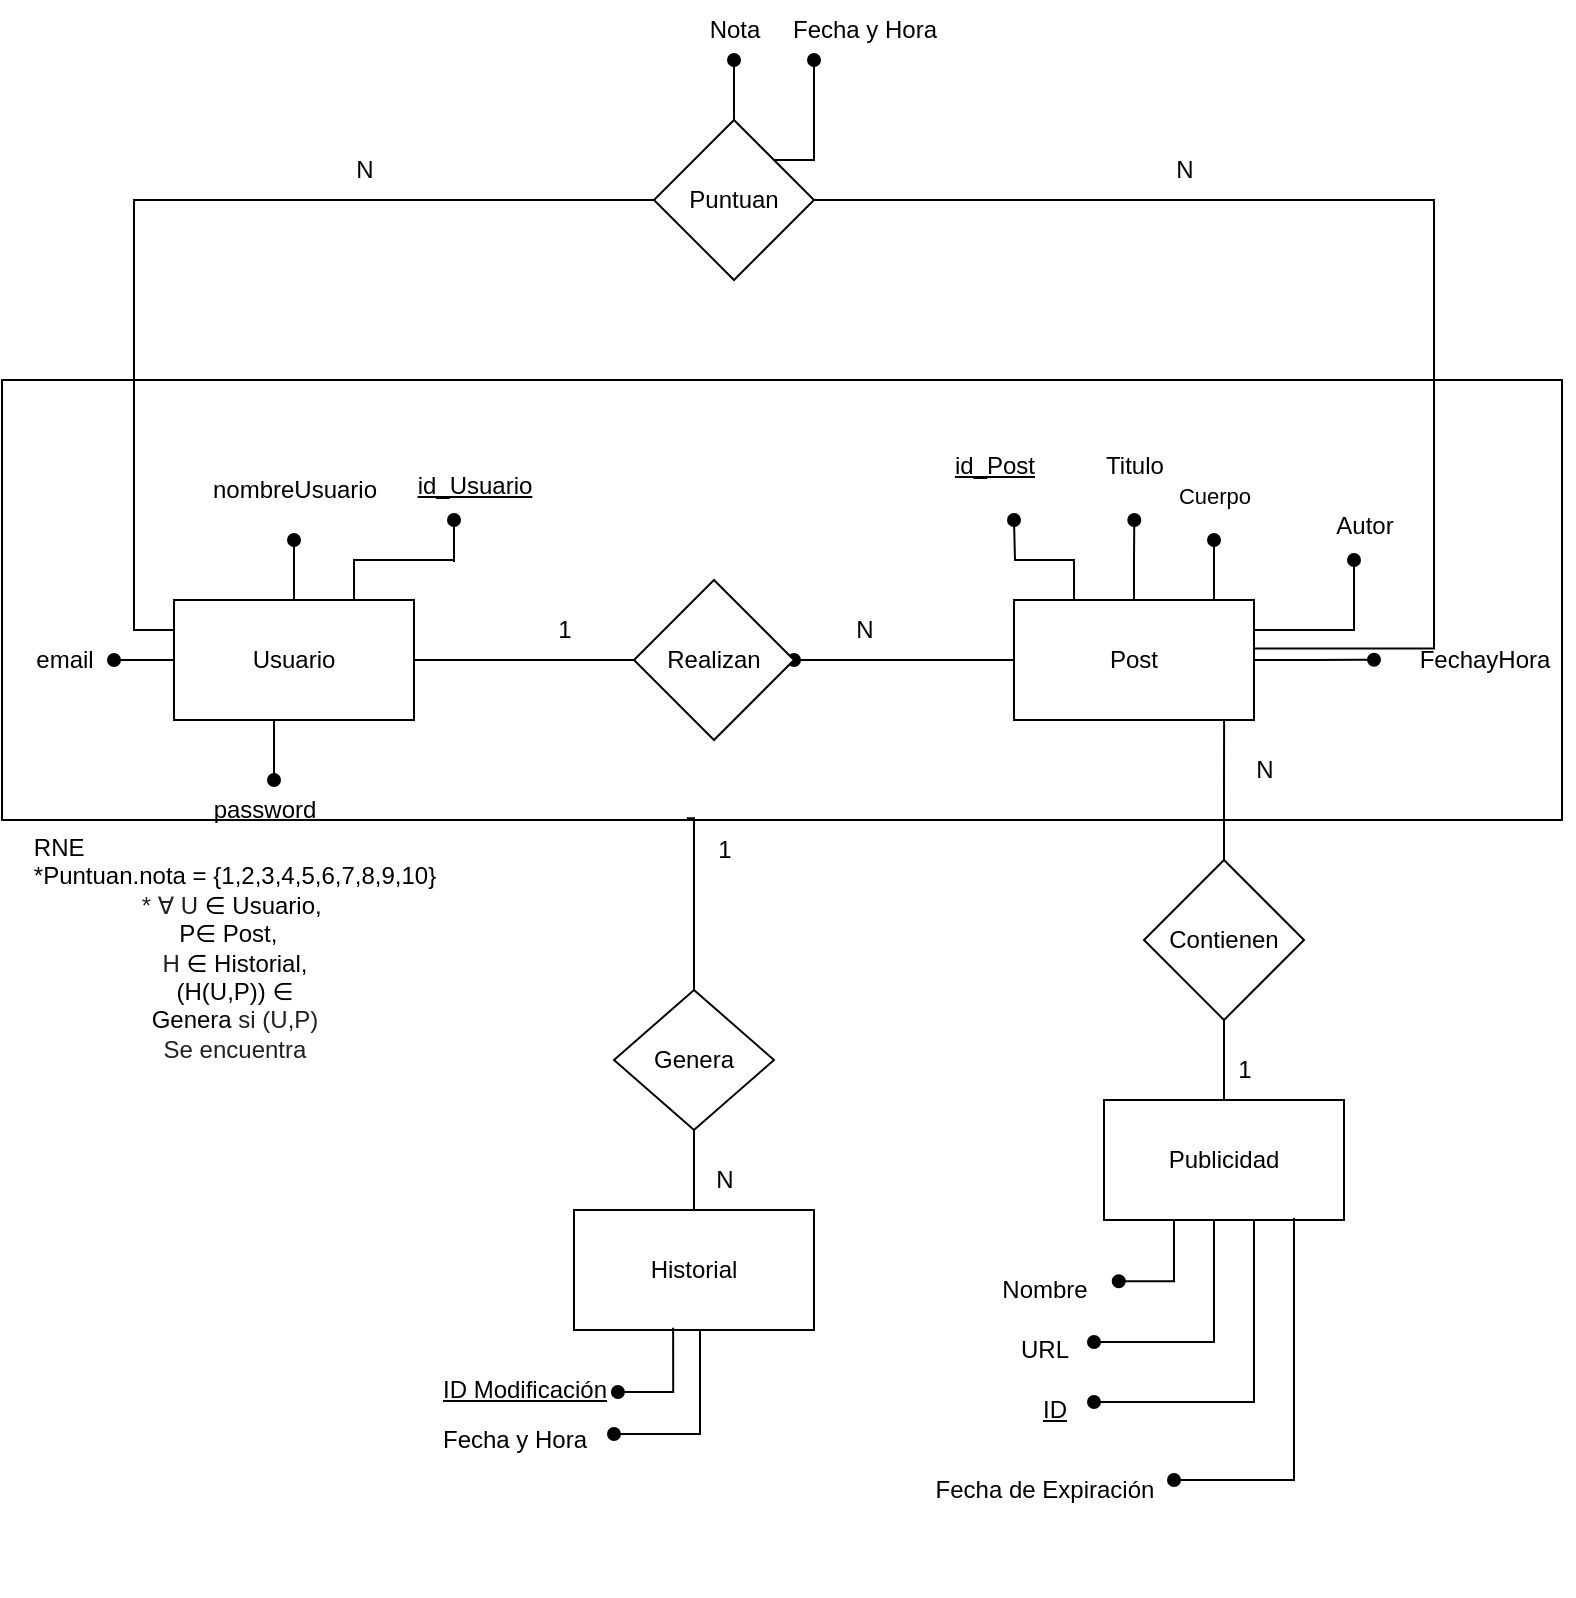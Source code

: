 <mxfile version="21.5.2" type="google">
  <diagram name="Página-1" id="yDibnNqt2g6diysYmXg2">
    <mxGraphModel grid="1" page="1" gridSize="10" guides="1" tooltips="1" connect="1" arrows="1" fold="1" pageScale="1" pageWidth="827" pageHeight="1169" math="0" shadow="0">
      <root>
        <mxCell id="0" />
        <mxCell id="1" parent="0" />
        <mxCell id="XYnetS1eDK7H3TeuEZqb-5" style="edgeStyle=orthogonalEdgeStyle;rounded=0;orthogonalLoop=1;jettySize=auto;html=1;exitX=1;exitY=0.5;exitDx=0;exitDy=0;entryX=0;entryY=0.5;entryDx=0;entryDy=0;endArrow=none;endFill=0;" edge="1" parent="1" source="XYnetS1eDK7H3TeuEZqb-2" target="XYnetS1eDK7H3TeuEZqb-3">
          <mxGeometry relative="1" as="geometry" />
        </mxCell>
        <mxCell id="XYnetS1eDK7H3TeuEZqb-11" style="edgeStyle=orthogonalEdgeStyle;rounded=0;orthogonalLoop=1;jettySize=auto;html=1;exitX=0.5;exitY=0;exitDx=0;exitDy=0;endArrow=oval;endFill=1;" edge="1" parent="1" source="XYnetS1eDK7H3TeuEZqb-2">
          <mxGeometry relative="1" as="geometry">
            <mxPoint x="170" y="270" as="targetPoint" />
          </mxGeometry>
        </mxCell>
        <mxCell id="XYnetS1eDK7H3TeuEZqb-15" style="edgeStyle=orthogonalEdgeStyle;rounded=0;orthogonalLoop=1;jettySize=auto;html=1;exitX=0;exitY=0.5;exitDx=0;exitDy=0;endArrow=oval;endFill=1;" edge="1" parent="1" source="XYnetS1eDK7H3TeuEZqb-2">
          <mxGeometry relative="1" as="geometry">
            <mxPoint x="80" y="330" as="targetPoint" />
          </mxGeometry>
        </mxCell>
        <mxCell id="XYnetS1eDK7H3TeuEZqb-25" style="edgeStyle=orthogonalEdgeStyle;rounded=0;orthogonalLoop=1;jettySize=auto;html=1;exitX=0.75;exitY=0;exitDx=0;exitDy=0;endArrow=oval;endFill=1;" edge="1" parent="1" source="XYnetS1eDK7H3TeuEZqb-2">
          <mxGeometry relative="1" as="geometry">
            <mxPoint x="250" y="260" as="targetPoint" />
          </mxGeometry>
        </mxCell>
        <mxCell id="TqwTaMNW0Yo00pGatzxH-1" style="edgeStyle=orthogonalEdgeStyle;rounded=0;orthogonalLoop=1;jettySize=auto;html=1;exitX=0.5;exitY=1;exitDx=0;exitDy=0;endArrow=oval;endFill=1;" edge="1" parent="1" source="XYnetS1eDK7H3TeuEZqb-2">
          <mxGeometry relative="1" as="geometry">
            <mxPoint x="160" y="390" as="targetPoint" />
          </mxGeometry>
        </mxCell>
        <mxCell id="XYnetS1eDK7H3TeuEZqb-2" value="Usuario" style="rounded=0;whiteSpace=wrap;html=1;" vertex="1" parent="1">
          <mxGeometry x="110" y="300" width="120" height="60" as="geometry" />
        </mxCell>
        <mxCell id="XYnetS1eDK7H3TeuEZqb-6" style="edgeStyle=orthogonalEdgeStyle;rounded=0;orthogonalLoop=1;jettySize=auto;html=1;exitX=1;exitY=0.5;exitDx=0;exitDy=0;entryX=0;entryY=0.5;entryDx=0;entryDy=0;endArrow=none;endFill=0;startArrow=oval;startFill=1;" edge="1" parent="1" source="XYnetS1eDK7H3TeuEZqb-3" target="XYnetS1eDK7H3TeuEZqb-4">
          <mxGeometry relative="1" as="geometry" />
        </mxCell>
        <mxCell id="XYnetS1eDK7H3TeuEZqb-3" value="Realizan" style="rhombus;whiteSpace=wrap;html=1;" vertex="1" parent="1">
          <mxGeometry x="340" y="290" width="80" height="80" as="geometry" />
        </mxCell>
        <mxCell id="XYnetS1eDK7H3TeuEZqb-17" style="edgeStyle=orthogonalEdgeStyle;rounded=0;orthogonalLoop=1;jettySize=auto;html=1;exitX=0.25;exitY=0;exitDx=0;exitDy=0;endArrow=oval;endFill=1;" edge="1" parent="1" source="XYnetS1eDK7H3TeuEZqb-4">
          <mxGeometry relative="1" as="geometry">
            <mxPoint x="530" y="260" as="targetPoint" />
          </mxGeometry>
        </mxCell>
        <mxCell id="XYnetS1eDK7H3TeuEZqb-19" style="edgeStyle=orthogonalEdgeStyle;rounded=0;orthogonalLoop=1;jettySize=auto;html=1;exitX=0.75;exitY=0;exitDx=0;exitDy=0;endArrow=oval;endFill=1;" edge="1" parent="1" source="XYnetS1eDK7H3TeuEZqb-4">
          <mxGeometry relative="1" as="geometry">
            <mxPoint x="630" y="270" as="targetPoint" />
          </mxGeometry>
        </mxCell>
        <mxCell id="XYnetS1eDK7H3TeuEZqb-20" value="Cuerpo" style="edgeLabel;html=1;align=center;verticalAlign=middle;resizable=0;points=[];" connectable="0" vertex="1" parent="XYnetS1eDK7H3TeuEZqb-19">
          <mxGeometry x="1" y="4" relative="1" as="geometry">
            <mxPoint x="4" y="-22" as="offset" />
          </mxGeometry>
        </mxCell>
        <mxCell id="XYnetS1eDK7H3TeuEZqb-22" style="edgeStyle=orthogonalEdgeStyle;rounded=0;orthogonalLoop=1;jettySize=auto;html=1;exitX=1;exitY=0.25;exitDx=0;exitDy=0;endArrow=oval;endFill=1;" edge="1" parent="1" source="XYnetS1eDK7H3TeuEZqb-4">
          <mxGeometry relative="1" as="geometry">
            <mxPoint x="700" y="280" as="targetPoint" />
            <Array as="points">
              <mxPoint x="700" y="315" />
              <mxPoint x="700" y="290" />
            </Array>
          </mxGeometry>
        </mxCell>
        <mxCell id="XYnetS1eDK7H3TeuEZqb-26" style="edgeStyle=orthogonalEdgeStyle;rounded=0;orthogonalLoop=1;jettySize=auto;html=1;exitX=1;exitY=0.5;exitDx=0;exitDy=0;endArrow=oval;endFill=1;" edge="1" parent="1" source="XYnetS1eDK7H3TeuEZqb-4">
          <mxGeometry relative="1" as="geometry">
            <mxPoint x="710" y="329.857" as="targetPoint" />
          </mxGeometry>
        </mxCell>
        <mxCell id="XYnetS1eDK7H3TeuEZqb-30" style="edgeStyle=orthogonalEdgeStyle;rounded=0;orthogonalLoop=1;jettySize=auto;html=1;exitX=0.5;exitY=0;exitDx=0;exitDy=0;endArrow=oval;endFill=1;" edge="1" parent="1" source="XYnetS1eDK7H3TeuEZqb-4">
          <mxGeometry relative="1" as="geometry">
            <mxPoint x="590.143" y="260" as="targetPoint" />
          </mxGeometry>
        </mxCell>
        <mxCell id="XYnetS1eDK7H3TeuEZqb-4" value="Post" style="whiteSpace=wrap;html=1;" vertex="1" parent="1">
          <mxGeometry x="530" y="300" width="120" height="60" as="geometry" />
        </mxCell>
        <mxCell id="XYnetS1eDK7H3TeuEZqb-7" value="1" style="text;html=1;align=center;verticalAlign=middle;resizable=0;points=[];autosize=1;strokeColor=none;fillColor=none;" vertex="1" parent="1">
          <mxGeometry x="290" y="300" width="30" height="30" as="geometry" />
        </mxCell>
        <mxCell id="XYnetS1eDK7H3TeuEZqb-9" value="N" style="text;html=1;align=center;verticalAlign=middle;resizable=0;points=[];autosize=1;strokeColor=none;fillColor=none;" vertex="1" parent="1">
          <mxGeometry x="440" y="300" width="30" height="30" as="geometry" />
        </mxCell>
        <mxCell id="XYnetS1eDK7H3TeuEZqb-14" value="nombreUsuario" style="text;html=1;align=center;verticalAlign=middle;resizable=0;points=[];autosize=1;strokeColor=none;fillColor=none;" vertex="1" parent="1">
          <mxGeometry x="115" y="230" width="110" height="30" as="geometry" />
        </mxCell>
        <mxCell id="hFEwFEMHpMo2Iy7NUl72-1" value="Publicidad" style="whiteSpace=wrap;html=1;" vertex="1" parent="1">
          <mxGeometry x="575" y="550" width="120" height="60" as="geometry" />
        </mxCell>
        <mxCell id="XYnetS1eDK7H3TeuEZqb-16" value="email" style="text;html=1;align=center;verticalAlign=middle;resizable=0;points=[];autosize=1;strokeColor=none;fillColor=none;" vertex="1" parent="1">
          <mxGeometry x="30" y="315" width="50" height="30" as="geometry" />
        </mxCell>
        <mxCell id="XYnetS1eDK7H3TeuEZqb-18" value="Titulo" style="text;html=1;align=center;verticalAlign=middle;resizable=0;points=[];autosize=1;strokeColor=none;fillColor=none;" vertex="1" parent="1">
          <mxGeometry x="565" y="218" width="50" height="30" as="geometry" />
        </mxCell>
        <mxCell id="hFEwFEMHpMo2Iy7NUl72-37" style="edgeStyle=orthogonalEdgeStyle;rounded=0;orthogonalLoop=1;jettySize=auto;html=1;exitX=0.5;exitY=0;exitDx=0;exitDy=0;entryX=0.5;entryY=1;entryDx=0;entryDy=0;endArrow=none;endFill=0;" edge="1" parent="1" source="hFEwFEMHpMo2Iy7NUl72-2" target="hFEwFEMHpMo2Iy7NUl72-36">
          <mxGeometry relative="1" as="geometry" />
        </mxCell>
        <mxCell id="hFEwFEMHpMo2Iy7NUl72-2" value="Historial" style="whiteSpace=wrap;html=1;" vertex="1" parent="1">
          <mxGeometry x="310" y="605" width="120" height="60" as="geometry" />
        </mxCell>
        <mxCell id="XYnetS1eDK7H3TeuEZqb-21" value="Autor" style="text;html=1;align=center;verticalAlign=middle;resizable=0;points=[];autosize=1;strokeColor=none;fillColor=none;" vertex="1" parent="1">
          <mxGeometry x="680" y="248" width="50" height="30" as="geometry" />
        </mxCell>
        <mxCell id="hFEwFEMHpMo2Iy7NUl72-3" value="Nombre" style="text;html=1;align=center;verticalAlign=middle;resizable=0;points=[];autosize=1;strokeColor=none;fillColor=none;" vertex="1" parent="1">
          <mxGeometry x="510" y="630" width="70" height="30" as="geometry" />
        </mxCell>
        <mxCell id="hFEwFEMHpMo2Iy7NUl72-4" value="URL" style="text;html=1;align=center;verticalAlign=middle;resizable=0;points=[];autosize=1;strokeColor=none;fillColor=none;" vertex="1" parent="1">
          <mxGeometry x="520" y="660" width="50" height="30" as="geometry" />
        </mxCell>
        <mxCell id="hFEwFEMHpMo2Iy7NUl72-5" value="Fecha de Expiración" style="text;html=1;align=center;verticalAlign=middle;resizable=0;points=[];autosize=1;strokeColor=none;fillColor=none;" vertex="1" parent="1">
          <mxGeometry x="480" y="730" width="130" height="30" as="geometry" />
        </mxCell>
        <mxCell id="hFEwFEMHpMo2Iy7NUl72-8" style="edgeStyle=orthogonalEdgeStyle;rounded=0;orthogonalLoop=1;jettySize=auto;html=1;endArrow=oval;endFill=1;entryX=1.034;entryY=0.353;entryDx=0;entryDy=0;entryPerimeter=0;" edge="1" parent="1" source="hFEwFEMHpMo2Iy7NUl72-1" target="hFEwFEMHpMo2Iy7NUl72-3">
          <mxGeometry relative="1" as="geometry">
            <mxPoint x="590" y="640" as="targetPoint" />
            <mxPoint x="580" y="670" as="sourcePoint" />
            <Array as="points">
              <mxPoint x="610" y="641" />
            </Array>
          </mxGeometry>
        </mxCell>
        <mxCell id="XYnetS1eDK7H3TeuEZqb-24" value="&lt;u&gt;id_Usuario&lt;/u&gt;" style="text;html=1;align=center;verticalAlign=middle;resizable=0;points=[];autosize=1;strokeColor=none;fillColor=none;" vertex="1" parent="1">
          <mxGeometry x="220" y="228" width="80" height="30" as="geometry" />
        </mxCell>
        <mxCell id="hFEwFEMHpMo2Iy7NUl72-11" style="edgeStyle=orthogonalEdgeStyle;rounded=0;orthogonalLoop=1;jettySize=auto;html=1;endArrow=oval;endFill=1;entryX=1.034;entryY=0.353;entryDx=0;entryDy=0;entryPerimeter=0;exitX=0.5;exitY=1;exitDx=0;exitDy=0;" edge="1" parent="1" source="hFEwFEMHpMo2Iy7NUl72-1">
          <mxGeometry relative="1" as="geometry">
            <mxPoint x="570" y="671" as="targetPoint" />
            <mxPoint x="598" y="650" as="sourcePoint" />
            <Array as="points">
              <mxPoint x="630" y="671" />
            </Array>
          </mxGeometry>
        </mxCell>
        <mxCell id="hFEwFEMHpMo2Iy7NUl72-13" style="edgeStyle=orthogonalEdgeStyle;rounded=0;orthogonalLoop=1;jettySize=auto;html=1;endArrow=oval;endFill=1;" edge="1" parent="1" source="hFEwFEMHpMo2Iy7NUl72-1" target="hFEwFEMHpMo2Iy7NUl72-16">
          <mxGeometry relative="1" as="geometry">
            <mxPoint x="610" y="700.5" as="targetPoint" />
            <mxPoint x="670" y="649.5" as="sourcePoint" />
            <Array as="points">
              <mxPoint x="650" y="701" />
            </Array>
          </mxGeometry>
        </mxCell>
        <mxCell id="XYnetS1eDK7H3TeuEZqb-29" value="FechayHora" style="text;html=1;align=center;verticalAlign=middle;resizable=0;points=[];autosize=1;strokeColor=none;fillColor=none;" vertex="1" parent="1">
          <mxGeometry x="720" y="315" width="90" height="30" as="geometry" />
        </mxCell>
        <mxCell id="XYnetS1eDK7H3TeuEZqb-32" value="&lt;u&gt;id_Post&lt;/u&gt;" style="text;html=1;align=center;verticalAlign=middle;resizable=0;points=[];autosize=1;strokeColor=none;fillColor=none;" vertex="1" parent="1">
          <mxGeometry x="490" y="218" width="60" height="30" as="geometry" />
        </mxCell>
        <mxCell id="hFEwFEMHpMo2Iy7NUl72-15" style="edgeStyle=orthogonalEdgeStyle;rounded=0;orthogonalLoop=1;jettySize=auto;html=1;endArrow=oval;endFill=1;" edge="1" parent="1">
          <mxGeometry relative="1" as="geometry">
            <mxPoint x="610.0" y="740" as="targetPoint" />
            <mxPoint x="670" y="609" as="sourcePoint" />
            <Array as="points">
              <mxPoint x="670" y="740" />
            </Array>
          </mxGeometry>
        </mxCell>
        <mxCell id="hFEwFEMHpMo2Iy7NUl72-16" value="&lt;u&gt;ID&lt;/u&gt;" style="text;html=1;align=center;verticalAlign=middle;resizable=0;points=[];autosize=1;strokeColor=none;fillColor=none;" vertex="1" parent="1">
          <mxGeometry x="530" y="690" width="40" height="30" as="geometry" />
        </mxCell>
        <mxCell id="hFEwFEMHpMo2Iy7NUl72-17" value="&lt;u&gt;ID&amp;nbsp;Modificación&lt;/u&gt;" style="text;html=1;align=center;verticalAlign=middle;resizable=0;points=[];autosize=1;strokeColor=none;fillColor=none;" vertex="1" parent="1">
          <mxGeometry x="230" y="680" width="110" height="30" as="geometry" />
        </mxCell>
        <mxCell id="hFEwFEMHpMo2Iy7NUl72-18" value="Fecha y Hora" style="text;html=1;align=center;verticalAlign=middle;resizable=0;points=[];autosize=1;strokeColor=none;fillColor=none;" vertex="1" parent="1">
          <mxGeometry x="230" y="705" width="100" height="30" as="geometry" />
        </mxCell>
        <mxCell id="hFEwFEMHpMo2Iy7NUl72-19" style="edgeStyle=orthogonalEdgeStyle;rounded=0;orthogonalLoop=1;jettySize=auto;html=1;endArrow=oval;endFill=1;entryX=1.034;entryY=0.353;entryDx=0;entryDy=0;entryPerimeter=0;exitX=0.413;exitY=0.981;exitDx=0;exitDy=0;exitPerimeter=0;" edge="1" parent="1" source="hFEwFEMHpMo2Iy7NUl72-2">
          <mxGeometry relative="1" as="geometry">
            <mxPoint x="331.97" y="696" as="targetPoint" />
            <mxPoint x="359.97" y="675" as="sourcePoint" />
            <Array as="points">
              <mxPoint x="360" y="696" />
            </Array>
          </mxGeometry>
        </mxCell>
        <mxCell id="XYnetS1eDK7H3TeuEZqb-43" style="edgeStyle=orthogonalEdgeStyle;rounded=0;orthogonalLoop=1;jettySize=auto;html=1;exitX=0.5;exitY=1;exitDx=0;exitDy=0;endArrow=none;endFill=0;" edge="1" parent="1" source="XYnetS1eDK7H3TeuEZqb-33" target="hFEwFEMHpMo2Iy7NUl72-1">
          <mxGeometry relative="1" as="geometry" />
        </mxCell>
        <mxCell id="XYnetS1eDK7H3TeuEZqb-33" value="Contienen" style="rhombus;whiteSpace=wrap;html=1;" vertex="1" parent="1">
          <mxGeometry x="595" y="430" width="80" height="80" as="geometry" />
        </mxCell>
        <mxCell id="hFEwFEMHpMo2Iy7NUl72-20" style="edgeStyle=orthogonalEdgeStyle;rounded=0;orthogonalLoop=1;jettySize=auto;html=1;endArrow=oval;endFill=1;exitX=0.5;exitY=1;exitDx=0;exitDy=0;" edge="1" parent="1" source="hFEwFEMHpMo2Iy7NUl72-2" target="hFEwFEMHpMo2Iy7NUl72-18">
          <mxGeometry relative="1" as="geometry">
            <mxPoint x="345" y="717" as="targetPoint" />
            <mxPoint x="373.03" y="685" as="sourcePoint" />
            <Array as="points">
              <mxPoint x="373" y="665" />
              <mxPoint x="373" y="717" />
            </Array>
          </mxGeometry>
        </mxCell>
        <mxCell id="hFEwFEMHpMo2Iy7NUl72-23" style="edgeStyle=orthogonalEdgeStyle;rounded=0;orthogonalLoop=1;jettySize=auto;html=1;entryX=0.818;entryY=1.027;entryDx=0;entryDy=0;endArrow=none;endFill=0;entryPerimeter=0;exitX=0.5;exitY=0;exitDx=0;exitDy=0;" edge="1" parent="1" source="XYnetS1eDK7H3TeuEZqb-33">
          <mxGeometry relative="1" as="geometry">
            <mxPoint x="634.89" y="388.38" as="sourcePoint" />
            <mxPoint x="635.05" y="360" as="targetPoint" />
          </mxGeometry>
        </mxCell>
        <mxCell id="hFEwFEMHpMo2Iy7NUl72-39" style="edgeStyle=orthogonalEdgeStyle;rounded=0;orthogonalLoop=1;jettySize=auto;html=1;exitX=0.5;exitY=0;exitDx=0;exitDy=0;endArrow=none;endFill=0;entryX=0.439;entryY=0.996;entryDx=0;entryDy=0;entryPerimeter=0;" edge="1" parent="1" source="hFEwFEMHpMo2Iy7NUl72-36" target="XYnetS1eDK7H3TeuEZqb-49">
          <mxGeometry relative="1" as="geometry">
            <mxPoint x="370.165" y="420.0" as="targetPoint" />
            <Array as="points">
              <mxPoint x="370" y="410" />
            </Array>
          </mxGeometry>
        </mxCell>
        <mxCell id="hFEwFEMHpMo2Iy7NUl72-36" value="Genera" style="rhombus;whiteSpace=wrap;html=1;" vertex="1" parent="1">
          <mxGeometry x="330" y="495" width="80" height="70" as="geometry" />
        </mxCell>
        <mxCell id="XYnetS1eDK7H3TeuEZqb-41" value="1" style="text;html=1;align=center;verticalAlign=middle;resizable=0;points=[];autosize=1;strokeColor=none;fillColor=none;" vertex="1" parent="1">
          <mxGeometry x="630" y="520" width="30" height="30" as="geometry" />
        </mxCell>
        <mxCell id="hFEwFEMHpMo2Iy7NUl72-41" value="N" style="text;html=1;align=center;verticalAlign=middle;resizable=0;points=[];autosize=1;strokeColor=none;fillColor=none;" vertex="1" parent="1">
          <mxGeometry x="640" y="370" width="30" height="30" as="geometry" />
        </mxCell>
        <mxCell id="hFEwFEMHpMo2Iy7NUl72-43" value="1" style="text;html=1;align=center;verticalAlign=middle;resizable=0;points=[];autosize=1;strokeColor=none;fillColor=none;" vertex="1" parent="1">
          <mxGeometry x="370" y="410" width="30" height="30" as="geometry" />
        </mxCell>
        <mxCell id="hFEwFEMHpMo2Iy7NUl72-44" value="N" style="text;html=1;align=center;verticalAlign=middle;resizable=0;points=[];autosize=1;strokeColor=none;fillColor=none;" vertex="1" parent="1">
          <mxGeometry x="370" y="575" width="30" height="30" as="geometry" />
        </mxCell>
        <mxCell id="XYnetS1eDK7H3TeuEZqb-45" style="edgeStyle=orthogonalEdgeStyle;rounded=0;orthogonalLoop=1;jettySize=auto;html=1;exitX=0;exitY=0.5;exitDx=0;exitDy=0;entryX=0;entryY=0.25;entryDx=0;entryDy=0;endArrow=none;endFill=0;" edge="1" parent="1" source="XYnetS1eDK7H3TeuEZqb-44" target="XYnetS1eDK7H3TeuEZqb-2">
          <mxGeometry relative="1" as="geometry">
            <mxPoint x="100" y="160" as="targetPoint" />
          </mxGeometry>
        </mxCell>
        <mxCell id="XYnetS1eDK7H3TeuEZqb-50" style="edgeStyle=orthogonalEdgeStyle;rounded=0;orthogonalLoop=1;jettySize=auto;html=1;exitX=1;exitY=0.5;exitDx=0;exitDy=0;entryX=1.002;entryY=0.405;entryDx=0;entryDy=0;entryPerimeter=0;endArrow=none;endFill=0;" edge="1" parent="1" source="XYnetS1eDK7H3TeuEZqb-44" target="XYnetS1eDK7H3TeuEZqb-4">
          <mxGeometry relative="1" as="geometry">
            <Array as="points">
              <mxPoint x="740" y="100" />
              <mxPoint x="740" y="324" />
            </Array>
          </mxGeometry>
        </mxCell>
        <mxCell id="XYnetS1eDK7H3TeuEZqb-51" style="edgeStyle=orthogonalEdgeStyle;rounded=0;orthogonalLoop=1;jettySize=auto;html=1;exitX=0.5;exitY=0;exitDx=0;exitDy=0;endArrow=oval;endFill=1;" edge="1" parent="1" source="XYnetS1eDK7H3TeuEZqb-44">
          <mxGeometry relative="1" as="geometry">
            <mxPoint x="390" y="30" as="targetPoint" />
            <Array as="points">
              <mxPoint x="390" y="50" />
              <mxPoint x="390" y="50" />
            </Array>
          </mxGeometry>
        </mxCell>
        <mxCell id="XYnetS1eDK7H3TeuEZqb-44" value="Puntuan" style="rhombus;whiteSpace=wrap;html=1;" vertex="1" parent="1">
          <mxGeometry x="350" y="60" width="80" height="80" as="geometry" />
        </mxCell>
        <mxCell id="XYnetS1eDK7H3TeuEZqb-49" value="" style="rounded=0;whiteSpace=wrap;html=1;fillColor=none;" vertex="1" parent="1">
          <mxGeometry x="24" y="190" width="780" height="220" as="geometry" />
        </mxCell>
        <mxCell id="hFEwFEMHpMo2Iy7NUl72-46" value="N" style="text;html=1;align=center;verticalAlign=middle;resizable=0;points=[];autosize=1;strokeColor=none;fillColor=none;" vertex="1" parent="1">
          <mxGeometry x="190" y="70" width="30" height="30" as="geometry" />
        </mxCell>
        <mxCell id="hFEwFEMHpMo2Iy7NUl72-47" value="N" style="text;html=1;align=center;verticalAlign=middle;resizable=0;points=[];autosize=1;strokeColor=none;fillColor=none;" vertex="1" parent="1">
          <mxGeometry x="600" y="70" width="30" height="30" as="geometry" />
        </mxCell>
        <mxCell id="hFEwFEMHpMo2Iy7NUl72-48" value="Fecha y Hora" style="text;html=1;align=center;verticalAlign=middle;resizable=0;points=[];autosize=1;strokeColor=none;fillColor=none;" vertex="1" parent="1">
          <mxGeometry x="405" width="100" height="30" as="geometry" />
        </mxCell>
        <mxCell id="XYnetS1eDK7H3TeuEZqb-54" value="&lt;span id=&quot;docs-internal-guid-21f386dc-7fff-3c1c-bb5f-8cdaceb613f3&quot;&gt;&lt;/span&gt;&lt;span id=&quot;docs-internal-guid-a16fbbfc-7fff-120d-2c93-c64f031f4a6e&quot;&gt;&lt;/span&gt;&lt;span id=&quot;docs-internal-guid-a16fbbfc-7fff-120d-2c93-c64f031f4a6e&quot;&gt;&lt;/span&gt;&lt;span id=&quot;docs-internal-guid-a16fbbfc-7fff-120d-2c93-c64f031f4a6e&quot;&gt;&lt;/span&gt;&lt;span id=&quot;docs-internal-guid-d1170ea7-7fff-f92c-7fb9-380251dd36c9&quot;&gt;&lt;/span&gt;&lt;span id=&quot;docs-internal-guid-d1170ea7-7fff-f92c-7fb9-380251dd36c9&quot;&gt;&lt;/span&gt;" style="text;html=1;align=center;verticalAlign=middle;resizable=0;points=[];autosize=1;strokeColor=none;fillColor=none;" vertex="1" parent="1">
          <mxGeometry x="570" y="788" width="20" height="10" as="geometry" />
        </mxCell>
        <mxCell id="hFEwFEMHpMo2Iy7NUl72-50" value="Nota" style="text;html=1;align=center;verticalAlign=middle;resizable=0;points=[];autosize=1;strokeColor=none;fillColor=none;" vertex="1" parent="1">
          <mxGeometry x="365" width="50" height="30" as="geometry" />
        </mxCell>
        <mxCell id="XYnetS1eDK7H3TeuEZqb-56" value="&lt;div style=&quot;text-align: left;&quot;&gt;&lt;span style=&quot;background-color: initial;&quot;&gt;RNE&lt;/span&gt;&lt;/div&gt;*Puntuan.nota = {1,2,3,4,5,6,7,8,9,10}&lt;br&gt;&lt;p style=&quot;line-height:1.38;margin-top:0pt;margin-bottom:0pt;&quot; dir=&quot;ltr&quot;&gt;&lt;/p&gt;&lt;div&gt;&lt;/div&gt;&lt;font style=&quot;font-size: 12px;&quot;&gt;&lt;span style=&quot;font-family: Arial; color: rgb(32, 33, 36); background-color: rgb(255, 255, 255); font-variant-numeric: normal; font-variant-east-asian: normal; font-variant-alternates: normal; vertical-align: baseline;&quot;&gt;* ∀&lt;/span&gt;&lt;span style=&quot;font-family: Arial; color: rgb(32, 33, 36); background-color: rgb(255, 255, 255); font-variant-numeric: normal; font-variant-east-asian: normal; font-variant-alternates: normal; vertical-align: baseline;&quot;&gt;&amp;nbsp;U&lt;/span&gt;&lt;span style=&quot;font-family: Arial; color: rgb(32, 33, 36); background-color: rgb(255, 255, 255); font-variant-numeric: normal; font-variant-east-asian: normal; font-variant-alternates: normal; vertical-align: baseline;&quot;&gt;&amp;nbsp;&lt;/span&gt;&lt;span style=&quot;font-family: Arial; background-color: rgb(255, 255, 255); font-variant-numeric: normal; font-variant-east-asian: normal; font-variant-alternates: normal; vertical-align: baseline;&quot;&gt;∈ Usuario,&amp;nbsp; &lt;br&gt;P&lt;/span&gt;&lt;span style=&quot;font-family: Arial; background-color: rgb(255, 255, 255); font-variant-numeric: normal; font-variant-east-asian: normal; font-variant-alternates: normal; vertical-align: baseline;&quot;&gt;∈ Post,&amp;nbsp;&lt;font color=&quot;#202124&quot;&gt;&amp;nbsp;&lt;br&gt;H&amp;nbsp;&lt;/font&gt;&lt;/span&gt;&lt;span style=&quot;font-family: Arial; background-color: rgb(255, 255, 255); font-variant-numeric: normal; font-variant-east-asian: normal; font-variant-alternates: normal; vertical-align: baseline;&quot;&gt;∈ Historial,&lt;br&gt;(H(U,P)) ∈ &lt;br&gt;Genera&amp;nbsp;&lt;/span&gt;&lt;span style=&quot;font-family: Arial; color: rgb(32, 33, 36); background-color: rgb(255, 255, 255); font-variant-numeric: normal; font-variant-east-asian: normal; font-variant-alternates: normal; vertical-align: baseline;&quot;&gt;si (U,P) &lt;br&gt;Se encuentra&lt;/span&gt;&lt;/font&gt;&lt;p&gt;&lt;/p&gt;&lt;font style=&quot;font-size: 12px;&quot;&gt;&lt;span id=&quot;docs-internal-guid-6d494f14-7fff-036c-ab2e-87eba72f2484&quot;&gt;&lt;/span&gt;&lt;/font&gt;&lt;span id=&quot;docs-internal-guid-21f386dc-7fff-3c1c-bb5f-8cdaceb613f3&quot;&gt;&lt;/span&gt;" style="text;html=1;align=center;verticalAlign=middle;resizable=0;points=[];autosize=1;strokeColor=none;fillColor=none;" vertex="1" parent="1">
          <mxGeometry x="30" y="410" width="220" height="140" as="geometry" />
        </mxCell>
        <mxCell id="hFEwFEMHpMo2Iy7NUl72-52" style="edgeStyle=orthogonalEdgeStyle;rounded=0;orthogonalLoop=1;jettySize=auto;html=1;exitX=0.5;exitY=0;exitDx=0;exitDy=0;endArrow=oval;endFill=1;entryX=0.25;entryY=1;entryDx=0;entryDy=0;entryPerimeter=0;" edge="1" parent="1" target="hFEwFEMHpMo2Iy7NUl72-48">
          <mxGeometry relative="1" as="geometry">
            <mxPoint x="410" y="50" as="targetPoint" />
            <Array as="points">
              <mxPoint x="430" y="80" />
            </Array>
            <mxPoint x="410" y="80" as="sourcePoint" />
          </mxGeometry>
        </mxCell>
        <mxCell id="TqwTaMNW0Yo00pGatzxH-2" value="password" style="text;html=1;align=center;verticalAlign=middle;resizable=0;points=[];autosize=1;strokeColor=none;fillColor=none;" vertex="1" parent="1">
          <mxGeometry x="120" y="390" width="70" height="30" as="geometry" />
        </mxCell>
      </root>
    </mxGraphModel>
  </diagram>
</mxfile>
